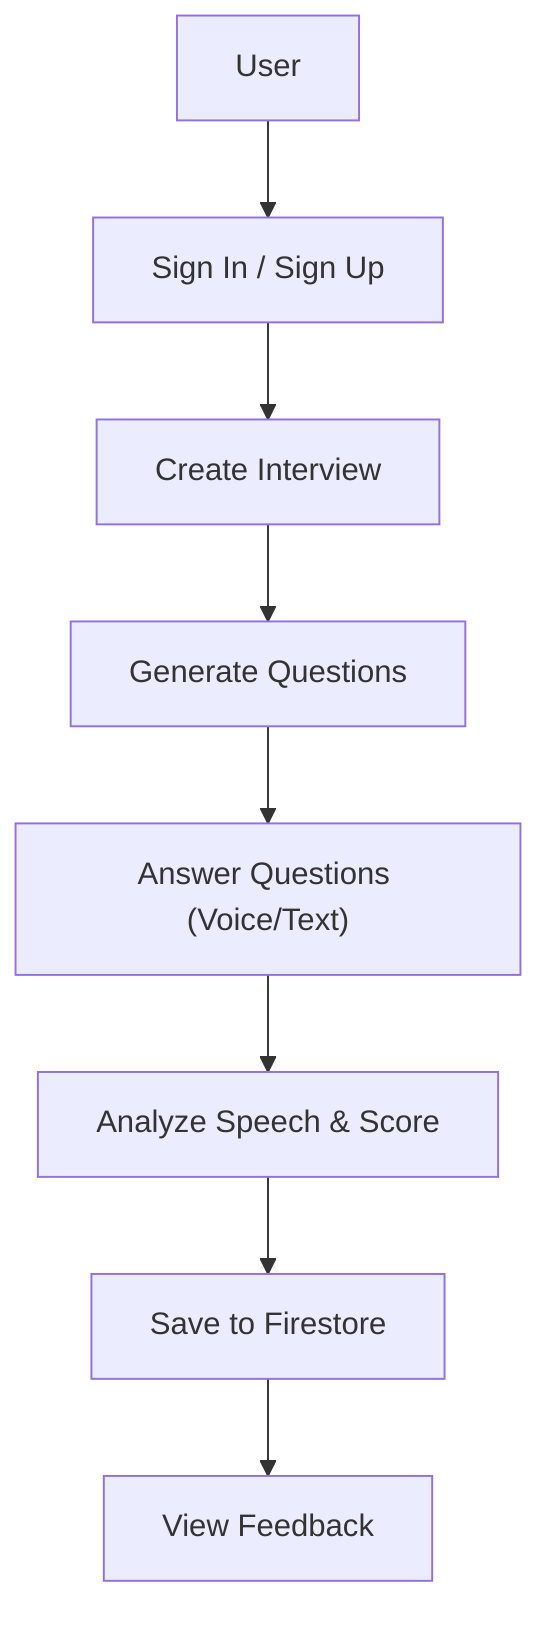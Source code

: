flowchart TD
  U["User"] --> A["Sign In / Sign Up"]
  A --> B["Create Interview"]
  B --> C["Generate Questions"]
  C --> D["Answer Questions (Voice/Text)"]
  D --> E["Analyze Speech & Score"]
  E --> F["Save to Firestore"]
  F --> G["View Feedback"]
